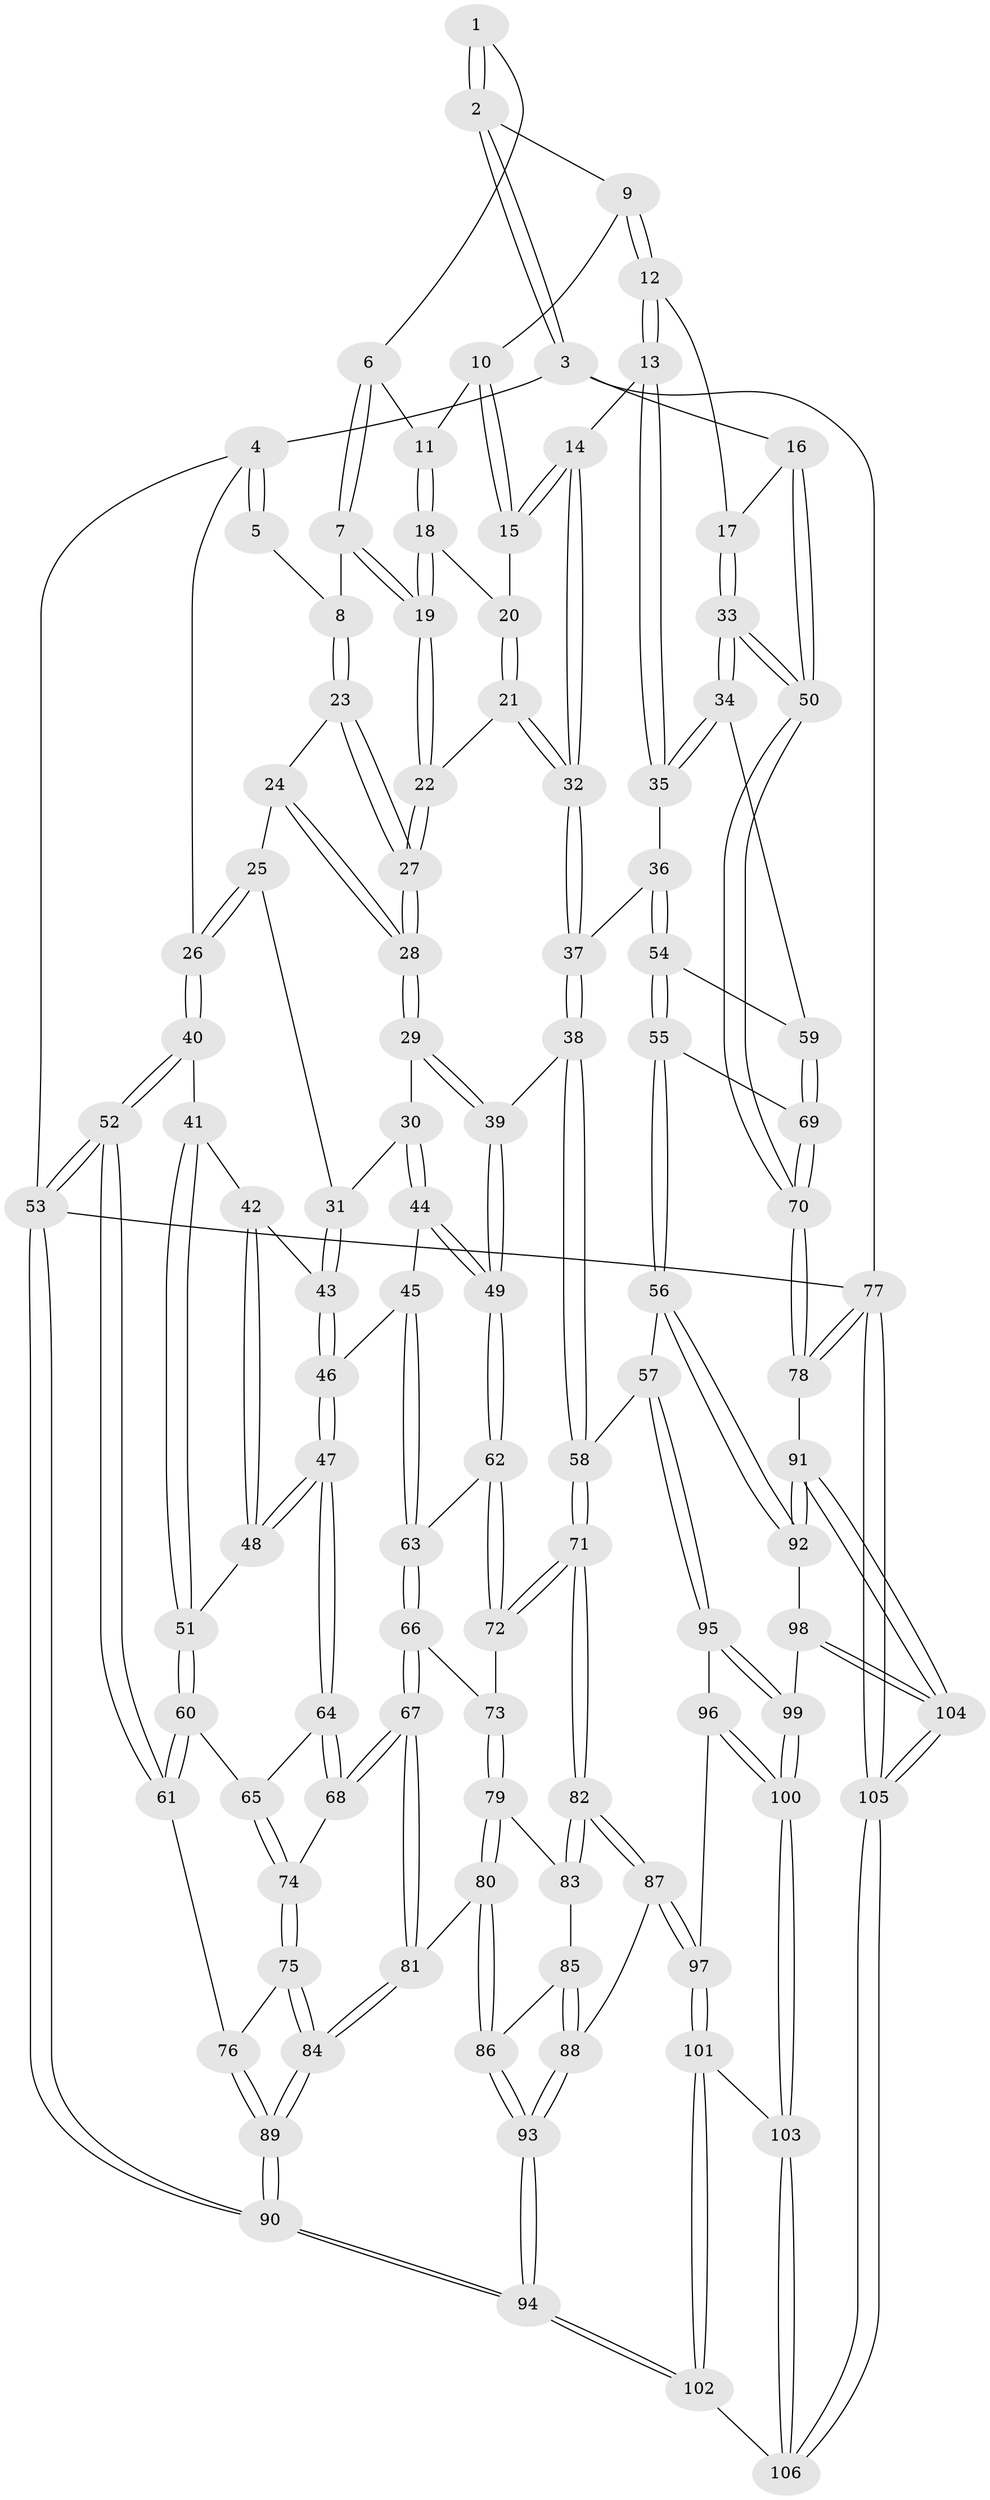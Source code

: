 // coarse degree distribution, {3: 0.20930232558139536, 4: 0.6744186046511628, 5: 0.06976744186046512, 6: 0.023255813953488372, 2: 0.023255813953488372}
// Generated by graph-tools (version 1.1) at 2025/38/03/04/25 23:38:26]
// undirected, 106 vertices, 262 edges
graph export_dot {
  node [color=gray90,style=filled];
  1 [pos="+0.6965778326945695+0"];
  2 [pos="+0.9592177454009451+0"];
  3 [pos="+1+0"];
  4 [pos="+0+0"];
  5 [pos="+0.27849329650861937+0"];
  6 [pos="+0.5793995816143865+0.09314999287183112"];
  7 [pos="+0.46856901566725007+0.12950181335561461"];
  8 [pos="+0.376302968229836+0.09218771000723723"];
  9 [pos="+0.8653099853221451+0"];
  10 [pos="+0.687231124482549+0.13414449589000496"];
  11 [pos="+0.6537362295894144+0.14562392326025406"];
  12 [pos="+0.8373705339794598+0.2603304334964898"];
  13 [pos="+0.8099469455351935+0.2819176818509833"];
  14 [pos="+0.7935016575679693+0.2852093148239012"];
  15 [pos="+0.7787720774723702+0.27265227936926906"];
  16 [pos="+1+0.10156553392861843"];
  17 [pos="+0.9040659527135106+0.2760062991595198"];
  18 [pos="+0.6443002513457056+0.1794106935793961"];
  19 [pos="+0.5325354138630453+0.23771558403125037"];
  20 [pos="+0.6578641134492337+0.21545588134656182"];
  21 [pos="+0.6142404107740503+0.3178372890973261"];
  22 [pos="+0.5424518101978756+0.32126503177739"];
  23 [pos="+0.33676909942336997+0.17920826294235737"];
  24 [pos="+0.2887645731106019+0.23906056892392832"];
  25 [pos="+0.2814294256579847+0.2465243143015475"];
  26 [pos="+0+0"];
  27 [pos="+0.5057972821231332+0.3648065213416224"];
  28 [pos="+0.49983038019271403+0.3775753651855071"];
  29 [pos="+0.4945304217035004+0.39255777514915563"];
  30 [pos="+0.402017241604504+0.4032702699512108"];
  31 [pos="+0.2648896549396314+0.32353434562568933"];
  32 [pos="+0.711799189777451+0.34880262770641174"];
  33 [pos="+1+0.4844917522817552"];
  34 [pos="+1+0.4878337753024823"];
  35 [pos="+0.859768940668791+0.42499732244569205"];
  36 [pos="+0.7402934755333794+0.5081577943827941"];
  37 [pos="+0.7062629913278431+0.4944167502339594"];
  38 [pos="+0.6228072133656779+0.5268375759382508"];
  39 [pos="+0.5453942020787083+0.5206389973914713"];
  40 [pos="+0+0.2595346559248354"];
  41 [pos="+0+0.29914640339045273"];
  42 [pos="+0.16752870988402327+0.38448363897114635"];
  43 [pos="+0.2102876409987954+0.37785310822918267"];
  44 [pos="+0.31992841962043245+0.5228327668646647"];
  45 [pos="+0.30215626029208187+0.5350298607879129"];
  46 [pos="+0.29314158782315275+0.5347406611155114"];
  47 [pos="+0.2827057982882128+0.5435638447576404"];
  48 [pos="+0.1334222018077432+0.5428103823469071"];
  49 [pos="+0.5424729020394565+0.5243258771121546"];
  50 [pos="+1+0.5106562230156487"];
  51 [pos="+0.11596349743510816+0.5577909386326582"];
  52 [pos="+0+0.6518971856072833"];
  53 [pos="+0+1"];
  54 [pos="+0.7739575405400323+0.5472083991212193"];
  55 [pos="+0.8039232369358268+0.6985281194812707"];
  56 [pos="+0.8036166296275632+0.6993455310326779"];
  57 [pos="+0.744019384515248+0.7370199070496969"];
  58 [pos="+0.6862828977608445+0.7182153514625775"];
  59 [pos="+0.9447816379610429+0.5315086742614545"];
  60 [pos="+0.11047223973886779+0.5740841997701409"];
  61 [pos="+0+0.6602036905972869"];
  62 [pos="+0.5242146340655699+0.5636468392168231"];
  63 [pos="+0.33869000813602224+0.5755637382678962"];
  64 [pos="+0.2739542085910369+0.5639943520262011"];
  65 [pos="+0.1573143297240552+0.6350293121964592"];
  66 [pos="+0.3688425376537242+0.6288096995570535"];
  67 [pos="+0.27891781038524344+0.6937623604861883"];
  68 [pos="+0.2580970576861076+0.6717524975324027"];
  69 [pos="+0.8775519819131634+0.6529360587694595"];
  70 [pos="+1+0.7299826501783571"];
  71 [pos="+0.5490772507362235+0.7498183865267805"];
  72 [pos="+0.5159393593941094+0.5895765419837649"];
  73 [pos="+0.39929559964505545+0.6505499953541415"];
  74 [pos="+0.1696858017700857+0.6787674552992669"];
  75 [pos="+0.1544491981395211+0.705878988876196"];
  76 [pos="+0.08040835013154836+0.7353764992854365"];
  77 [pos="+1+1"];
  78 [pos="+1+0.7727243694023758"];
  79 [pos="+0.39836286576591445+0.6996633871699223"];
  80 [pos="+0.30503124705212586+0.7558317774461477"];
  81 [pos="+0.3026610565665635+0.7550642382371223"];
  82 [pos="+0.5344137029368538+0.7704721377923883"];
  83 [pos="+0.4382930827910389+0.7332276076472136"];
  84 [pos="+0.2231211195042572+0.8007251666262252"];
  85 [pos="+0.39398154146286934+0.7824900807487848"];
  86 [pos="+0.31827958716941246+0.7727483383054163"];
  87 [pos="+0.5253159016427158+0.8389416680504732"];
  88 [pos="+0.4491129838733675+0.87641142552491"];
  89 [pos="+0.1182594073608501+1"];
  90 [pos="+0.07211236139651254+1"];
  91 [pos="+1+0.812155178734981"];
  92 [pos="+0.9585714808877895+0.8151150447481461"];
  93 [pos="+0.3781211169901425+0.9302270484563331"];
  94 [pos="+0.1968181664294677+1"];
  95 [pos="+0.7435239550875261+0.7532697029181844"];
  96 [pos="+0.6981109529018058+0.8599549214187456"];
  97 [pos="+0.565606112959734+0.8787399278532514"];
  98 [pos="+0.8498182903972628+0.9083074948705532"];
  99 [pos="+0.8457291166391635+0.907932260686265"];
  100 [pos="+0.7422431460611455+0.952973641355898"];
  101 [pos="+0.5675085826324602+0.8862130129892304"];
  102 [pos="+0.5240093776169231+1"];
  103 [pos="+0.7150037786238845+1"];
  104 [pos="+0.9120236570401558+1"];
  105 [pos="+0.9294072385007066+1"];
  106 [pos="+0.6901151244400943+1"];
  1 -- 2;
  1 -- 2;
  1 -- 6;
  2 -- 3;
  2 -- 3;
  2 -- 9;
  3 -- 4;
  3 -- 16;
  3 -- 77;
  4 -- 5;
  4 -- 5;
  4 -- 26;
  4 -- 53;
  5 -- 8;
  6 -- 7;
  6 -- 7;
  6 -- 11;
  7 -- 8;
  7 -- 19;
  7 -- 19;
  8 -- 23;
  8 -- 23;
  9 -- 10;
  9 -- 12;
  9 -- 12;
  10 -- 11;
  10 -- 15;
  10 -- 15;
  11 -- 18;
  11 -- 18;
  12 -- 13;
  12 -- 13;
  12 -- 17;
  13 -- 14;
  13 -- 35;
  13 -- 35;
  14 -- 15;
  14 -- 15;
  14 -- 32;
  14 -- 32;
  15 -- 20;
  16 -- 17;
  16 -- 50;
  16 -- 50;
  17 -- 33;
  17 -- 33;
  18 -- 19;
  18 -- 19;
  18 -- 20;
  19 -- 22;
  19 -- 22;
  20 -- 21;
  20 -- 21;
  21 -- 22;
  21 -- 32;
  21 -- 32;
  22 -- 27;
  22 -- 27;
  23 -- 24;
  23 -- 27;
  23 -- 27;
  24 -- 25;
  24 -- 28;
  24 -- 28;
  25 -- 26;
  25 -- 26;
  25 -- 31;
  26 -- 40;
  26 -- 40;
  27 -- 28;
  27 -- 28;
  28 -- 29;
  28 -- 29;
  29 -- 30;
  29 -- 39;
  29 -- 39;
  30 -- 31;
  30 -- 44;
  30 -- 44;
  31 -- 43;
  31 -- 43;
  32 -- 37;
  32 -- 37;
  33 -- 34;
  33 -- 34;
  33 -- 50;
  33 -- 50;
  34 -- 35;
  34 -- 35;
  34 -- 59;
  35 -- 36;
  36 -- 37;
  36 -- 54;
  36 -- 54;
  37 -- 38;
  37 -- 38;
  38 -- 39;
  38 -- 58;
  38 -- 58;
  39 -- 49;
  39 -- 49;
  40 -- 41;
  40 -- 52;
  40 -- 52;
  41 -- 42;
  41 -- 51;
  41 -- 51;
  42 -- 43;
  42 -- 48;
  42 -- 48;
  43 -- 46;
  43 -- 46;
  44 -- 45;
  44 -- 49;
  44 -- 49;
  45 -- 46;
  45 -- 63;
  45 -- 63;
  46 -- 47;
  46 -- 47;
  47 -- 48;
  47 -- 48;
  47 -- 64;
  47 -- 64;
  48 -- 51;
  49 -- 62;
  49 -- 62;
  50 -- 70;
  50 -- 70;
  51 -- 60;
  51 -- 60;
  52 -- 53;
  52 -- 53;
  52 -- 61;
  52 -- 61;
  53 -- 90;
  53 -- 90;
  53 -- 77;
  54 -- 55;
  54 -- 55;
  54 -- 59;
  55 -- 56;
  55 -- 56;
  55 -- 69;
  56 -- 57;
  56 -- 92;
  56 -- 92;
  57 -- 58;
  57 -- 95;
  57 -- 95;
  58 -- 71;
  58 -- 71;
  59 -- 69;
  59 -- 69;
  60 -- 61;
  60 -- 61;
  60 -- 65;
  61 -- 76;
  62 -- 63;
  62 -- 72;
  62 -- 72;
  63 -- 66;
  63 -- 66;
  64 -- 65;
  64 -- 68;
  64 -- 68;
  65 -- 74;
  65 -- 74;
  66 -- 67;
  66 -- 67;
  66 -- 73;
  67 -- 68;
  67 -- 68;
  67 -- 81;
  67 -- 81;
  68 -- 74;
  69 -- 70;
  69 -- 70;
  70 -- 78;
  70 -- 78;
  71 -- 72;
  71 -- 72;
  71 -- 82;
  71 -- 82;
  72 -- 73;
  73 -- 79;
  73 -- 79;
  74 -- 75;
  74 -- 75;
  75 -- 76;
  75 -- 84;
  75 -- 84;
  76 -- 89;
  76 -- 89;
  77 -- 78;
  77 -- 78;
  77 -- 105;
  77 -- 105;
  78 -- 91;
  79 -- 80;
  79 -- 80;
  79 -- 83;
  80 -- 81;
  80 -- 86;
  80 -- 86;
  81 -- 84;
  81 -- 84;
  82 -- 83;
  82 -- 83;
  82 -- 87;
  82 -- 87;
  83 -- 85;
  84 -- 89;
  84 -- 89;
  85 -- 86;
  85 -- 88;
  85 -- 88;
  86 -- 93;
  86 -- 93;
  87 -- 88;
  87 -- 97;
  87 -- 97;
  88 -- 93;
  88 -- 93;
  89 -- 90;
  89 -- 90;
  90 -- 94;
  90 -- 94;
  91 -- 92;
  91 -- 92;
  91 -- 104;
  91 -- 104;
  92 -- 98;
  93 -- 94;
  93 -- 94;
  94 -- 102;
  94 -- 102;
  95 -- 96;
  95 -- 99;
  95 -- 99;
  96 -- 97;
  96 -- 100;
  96 -- 100;
  97 -- 101;
  97 -- 101;
  98 -- 99;
  98 -- 104;
  98 -- 104;
  99 -- 100;
  99 -- 100;
  100 -- 103;
  100 -- 103;
  101 -- 102;
  101 -- 102;
  101 -- 103;
  102 -- 106;
  103 -- 106;
  103 -- 106;
  104 -- 105;
  104 -- 105;
  105 -- 106;
  105 -- 106;
}
